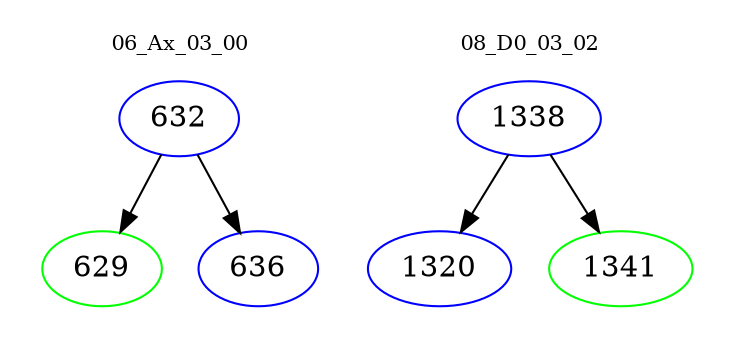 digraph{
subgraph cluster_0 {
color = white
label = "06_Ax_03_00";
fontsize=10;
T0_632 [label="632", color="blue"]
T0_632 -> T0_629 [color="black"]
T0_629 [label="629", color="green"]
T0_632 -> T0_636 [color="black"]
T0_636 [label="636", color="blue"]
}
subgraph cluster_1 {
color = white
label = "08_D0_03_02";
fontsize=10;
T1_1338 [label="1338", color="blue"]
T1_1338 -> T1_1320 [color="black"]
T1_1320 [label="1320", color="blue"]
T1_1338 -> T1_1341 [color="black"]
T1_1341 [label="1341", color="green"]
}
}
